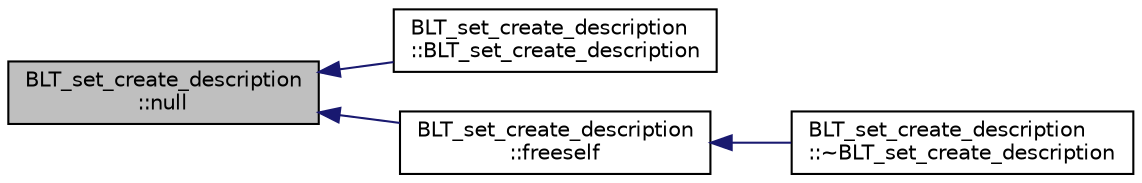 digraph "BLT_set_create_description::null"
{
  edge [fontname="Helvetica",fontsize="10",labelfontname="Helvetica",labelfontsize="10"];
  node [fontname="Helvetica",fontsize="10",shape=record];
  rankdir="LR";
  Node12 [label="BLT_set_create_description\l::null",height=0.2,width=0.4,color="black", fillcolor="grey75", style="filled", fontcolor="black"];
  Node12 -> Node13 [dir="back",color="midnightblue",fontsize="10",style="solid",fontname="Helvetica"];
  Node13 [label="BLT_set_create_description\l::BLT_set_create_description",height=0.2,width=0.4,color="black", fillcolor="white", style="filled",URL="$df/d6a/class_b_l_t__set__create__description.html#a42ea3539dc8fb959a512d5694d9c7454"];
  Node12 -> Node14 [dir="back",color="midnightblue",fontsize="10",style="solid",fontname="Helvetica"];
  Node14 [label="BLT_set_create_description\l::freeself",height=0.2,width=0.4,color="black", fillcolor="white", style="filled",URL="$df/d6a/class_b_l_t__set__create__description.html#adb407735608a436fcbb5b28c5cbe26e0"];
  Node14 -> Node15 [dir="back",color="midnightblue",fontsize="10",style="solid",fontname="Helvetica"];
  Node15 [label="BLT_set_create_description\l::~BLT_set_create_description",height=0.2,width=0.4,color="black", fillcolor="white", style="filled",URL="$df/d6a/class_b_l_t__set__create__description.html#ad15353a1137f3437805e4ee65a09626c"];
}
